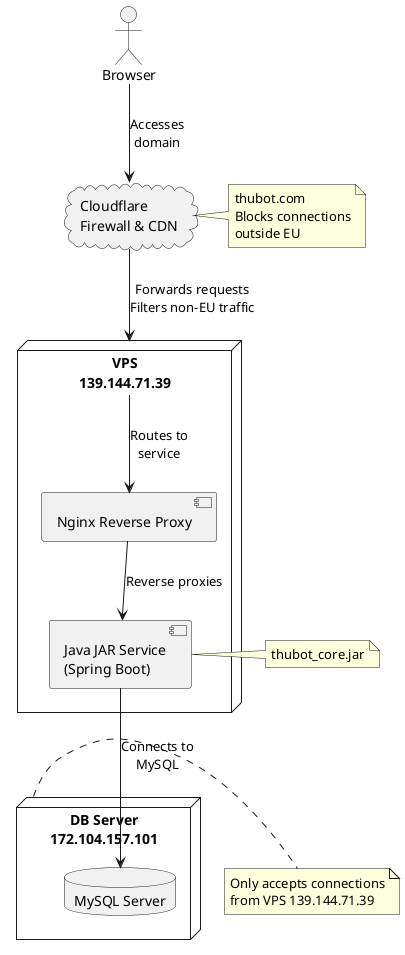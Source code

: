 @startuml
skinparam componentStyle uml2

' Define nodes
actor "Browser" as browser
cloud "Cloudflare\nFirewall & CDN" as cloudflare
node "VPS\n139.144.71.39" as vps {
    component "Nginx Reverse Proxy" as nginx
    component "Java JAR Service\n(Spring Boot)" as service
}
node "DB Server\n172.104.157.101" as dbserver {
    database "MySQL Server" as mysql
}

' Define relationships
browser --> cloudflare : "Accesses\ndomain"
cloudflare --> vps : "Forwards requests\nFilters non-EU traffic"
vps --> nginx : "Routes to\nservice"
nginx --> service : "Reverse proxies"
service --> mysql : "Connects to\nMySQL"

' Add notes
note right of cloudflare
  thubot.com
  Blocks connections
  outside EU
end note

note right of service
  thubot_core.jar
end note

note right of dbserver
  Only accepts connections
  from VPS 139.144.71.39
end note

@enduml
